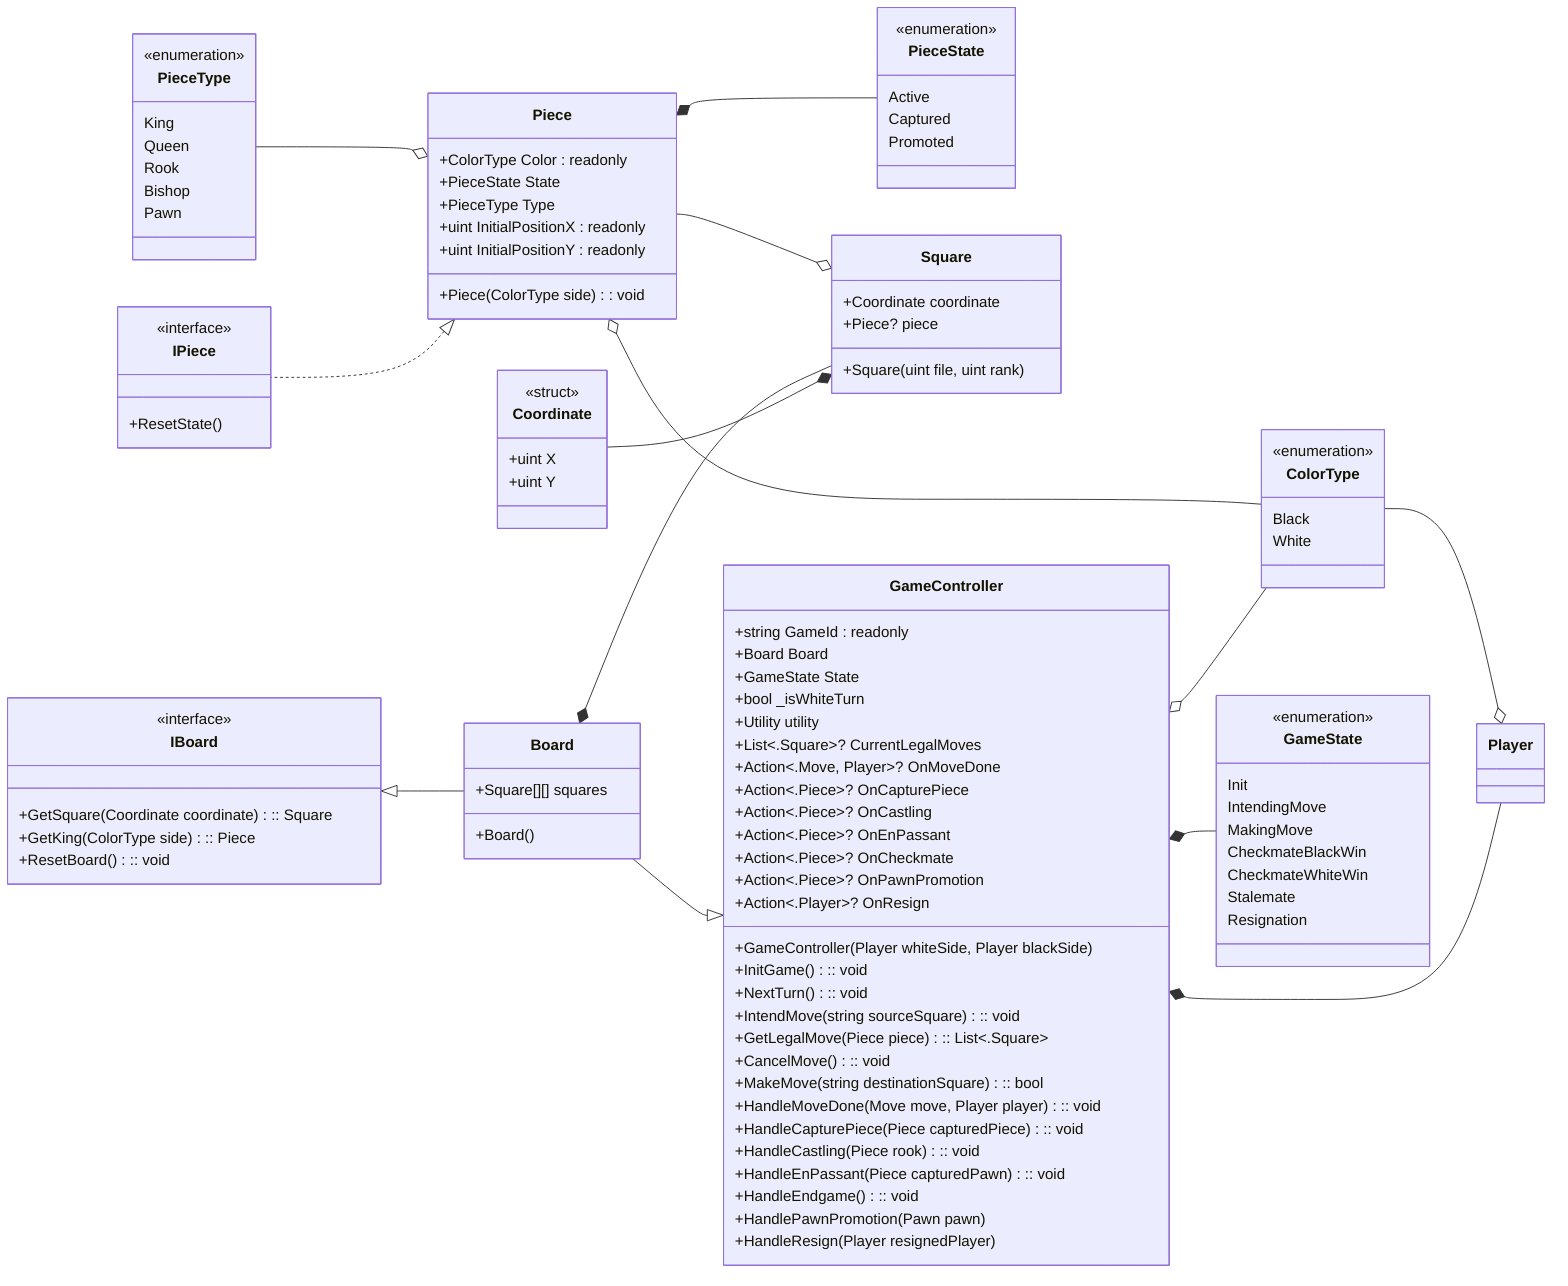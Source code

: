 classDiagram
direction RL

class ColorType {
    Black
    White
}
<<enumeration>> ColorType

class PieceState {
    Active
    Captured
    Promoted
}
<<enumeration>> PieceState

class GameState {
    Init
    IntendingMove
    MakingMove
    CheckmateBlackWin
    CheckmateWhiteWin
    Stalemate
    Resignation
}
<<enumeration>> GameState

class PieceType {
    King
    Queen
    Rook
    Bishop
    Pawn
}
<<enumeration>> PieceType

class Coordinate {
    +uint X
    +uint Y
}
<<struct>> Coordinate

class IPiece {
    +ResetState()
}
<<interface>> IPiece

class IBoard {
    +GetSquare(Coordinate coordinate) :: Square
    +GetKing(ColorType side) :: Piece
    +ResetBoard() :: void
}
<<interface>> IBoard

class Piece {
    +ColorType Color : readonly
    +PieceState State
    +PieceType Type
    +uint InitialPositionX : readonly
    +uint InitialPositionY : readonly
    +Piece(ColorType side) : void
}

class Square {
    +Coordinate coordinate
    +Piece? piece
    +Square(uint file, uint rank)
}

class Board {
    +Square[][] squares
    +Board()
}

class GameController {
    +string GameId : readonly
    +Board Board
    +GameState State
    +bool _isWhiteTurn
    +Utility utility
    +List<.Square>? CurrentLegalMoves
    +GameController(Player whiteSide, Player blackSide)
    +InitGame() :: void
    +NextTurn() :: void
    +IntendMove(string sourceSquare) :: void
    +GetLegalMove(Piece piece) :: List<.Square>
    +CancelMove() :: void
    +MakeMove(string destinationSquare) :: bool
    +Action<.Move, Player>? OnMoveDone
    +HandleMoveDone(Move move, Player player) :: void
    +Action<.Piece>? OnCapturePiece
    +HandleCapturePiece(Piece capturedPiece) :: void
    +Action<.Piece>? OnCastling
    +HandleCastling(Piece rook) :: void
    +Action<.Piece>? OnEnPassant
    +HandleEnPassant(Piece capturedPawn) :: void
    +Action<.Piece>? OnCheckmate
    +HandleEndgame() :: void
    +Action<.Piece>? OnPawnPromotion
    +HandlePawnPromotion(Pawn pawn)
    +Action<.Player>? OnResign
    +HandleResign(Player resignedPlayer)
}

GameController <|-- Board
GameState --* GameController
Board --|> IBoard
ColorType --o Piece
ColorType --o GameController
Piece o-- PieceType
PieceState --* Piece
Square o-- Piece
Square --* Board
Player o-- ColorType
Player --* GameController
Piece <|.. IPiece
Square *-- Coordinate